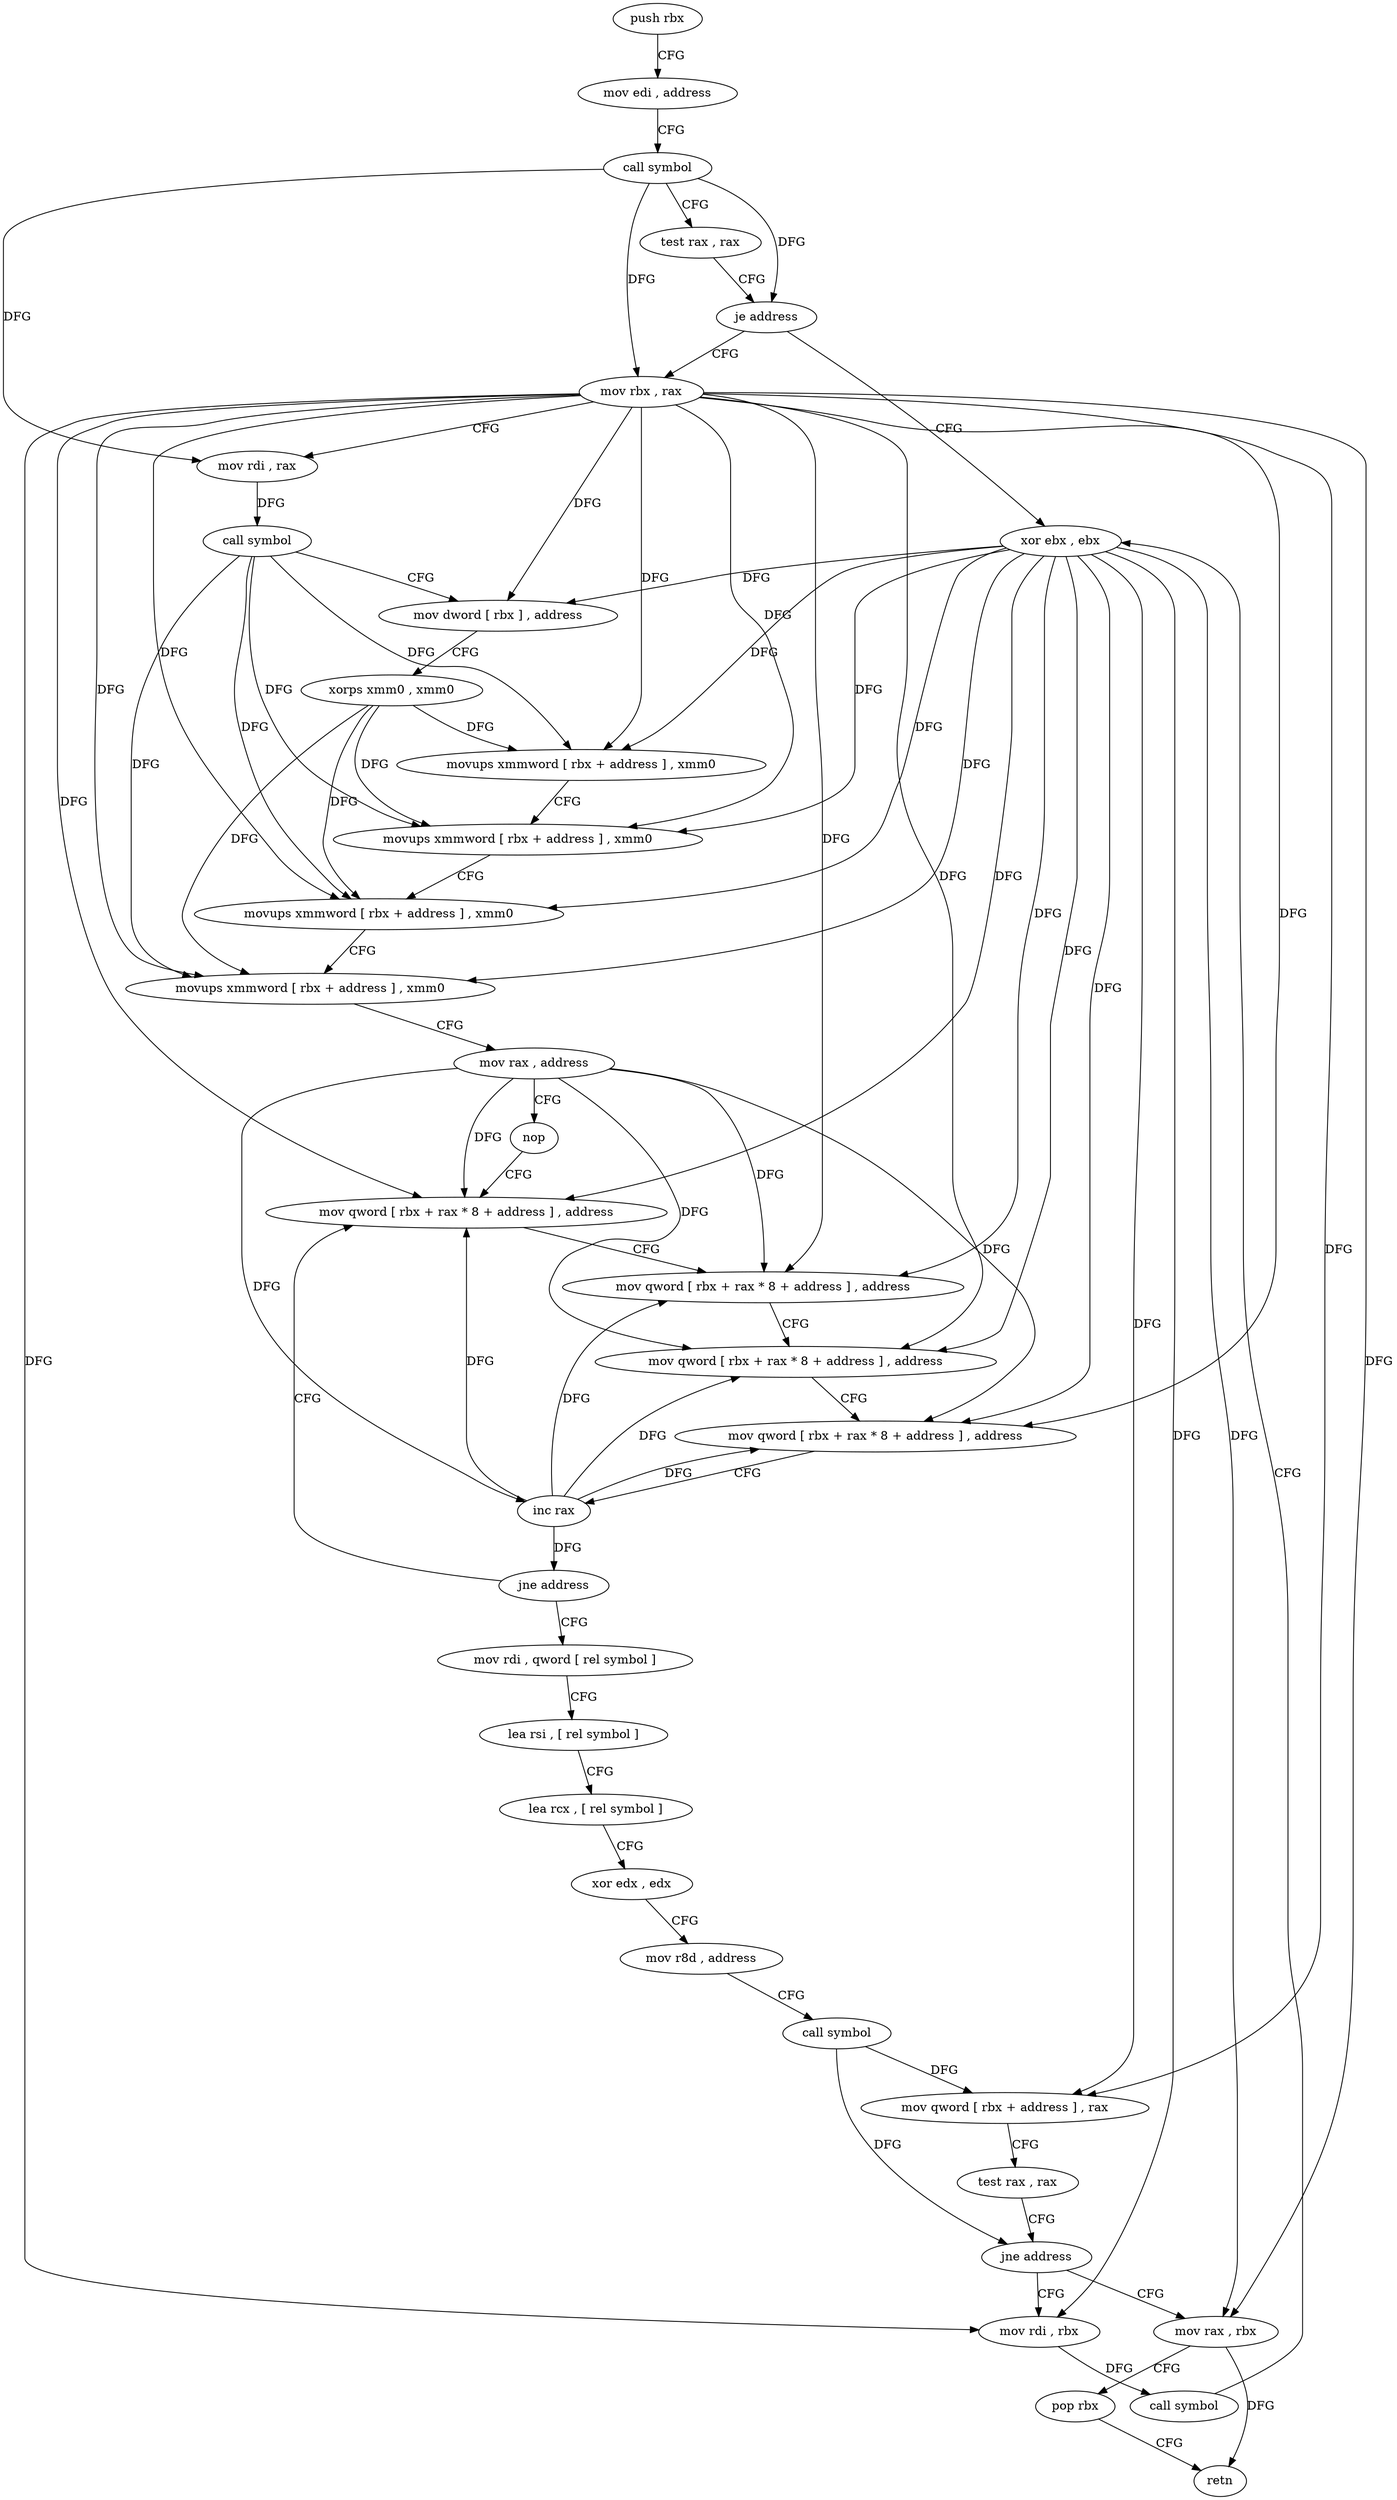 digraph "func" {
"73520" [label = "push rbx" ]
"73521" [label = "mov edi , address" ]
"73526" [label = "call symbol" ]
"73531" [label = "test rax , rax" ]
"73534" [label = "je address" ]
"73688" [label = "xor ebx , ebx" ]
"73540" [label = "mov rbx , rax" ]
"73690" [label = "mov rax , rbx" ]
"73543" [label = "mov rdi , rax" ]
"73546" [label = "call symbol" ]
"73551" [label = "mov dword [ rbx ] , address" ]
"73557" [label = "xorps xmm0 , xmm0" ]
"73560" [label = "movups xmmword [ rbx + address ] , xmm0" ]
"73564" [label = "movups xmmword [ rbx + address ] , xmm0" ]
"73568" [label = "movups xmmword [ rbx + address ] , xmm0" ]
"73572" [label = "movups xmmword [ rbx + address ] , xmm0" ]
"73576" [label = "mov rax , address" ]
"73583" [label = "nop" ]
"73584" [label = "mov qword [ rbx + rax * 8 + address ] , address" ]
"73596" [label = "mov qword [ rbx + rax * 8 + address ] , address" ]
"73605" [label = "mov qword [ rbx + rax * 8 + address ] , address" ]
"73617" [label = "mov qword [ rbx + rax * 8 + address ] , address" ]
"73629" [label = "inc rax" ]
"73632" [label = "jne address" ]
"73634" [label = "mov rdi , qword [ rel symbol ]" ]
"73641" [label = "lea rsi , [ rel symbol ]" ]
"73648" [label = "lea rcx , [ rel symbol ]" ]
"73655" [label = "xor edx , edx" ]
"73657" [label = "mov r8d , address" ]
"73663" [label = "call symbol" ]
"73668" [label = "mov qword [ rbx + address ] , rax" ]
"73675" [label = "test rax , rax" ]
"73678" [label = "jne address" ]
"73680" [label = "mov rdi , rbx" ]
"73693" [label = "pop rbx" ]
"73694" [label = "retn" ]
"73683" [label = "call symbol" ]
"73520" -> "73521" [ label = "CFG" ]
"73521" -> "73526" [ label = "CFG" ]
"73526" -> "73531" [ label = "CFG" ]
"73526" -> "73534" [ label = "DFG" ]
"73526" -> "73540" [ label = "DFG" ]
"73526" -> "73543" [ label = "DFG" ]
"73531" -> "73534" [ label = "CFG" ]
"73534" -> "73688" [ label = "CFG" ]
"73534" -> "73540" [ label = "CFG" ]
"73688" -> "73690" [ label = "DFG" ]
"73688" -> "73551" [ label = "DFG" ]
"73688" -> "73560" [ label = "DFG" ]
"73688" -> "73564" [ label = "DFG" ]
"73688" -> "73568" [ label = "DFG" ]
"73688" -> "73572" [ label = "DFG" ]
"73688" -> "73584" [ label = "DFG" ]
"73688" -> "73596" [ label = "DFG" ]
"73688" -> "73605" [ label = "DFG" ]
"73688" -> "73617" [ label = "DFG" ]
"73688" -> "73668" [ label = "DFG" ]
"73688" -> "73680" [ label = "DFG" ]
"73540" -> "73543" [ label = "CFG" ]
"73540" -> "73551" [ label = "DFG" ]
"73540" -> "73560" [ label = "DFG" ]
"73540" -> "73564" [ label = "DFG" ]
"73540" -> "73568" [ label = "DFG" ]
"73540" -> "73572" [ label = "DFG" ]
"73540" -> "73690" [ label = "DFG" ]
"73540" -> "73584" [ label = "DFG" ]
"73540" -> "73596" [ label = "DFG" ]
"73540" -> "73605" [ label = "DFG" ]
"73540" -> "73617" [ label = "DFG" ]
"73540" -> "73668" [ label = "DFG" ]
"73540" -> "73680" [ label = "DFG" ]
"73690" -> "73693" [ label = "CFG" ]
"73690" -> "73694" [ label = "DFG" ]
"73543" -> "73546" [ label = "DFG" ]
"73546" -> "73551" [ label = "CFG" ]
"73546" -> "73560" [ label = "DFG" ]
"73546" -> "73564" [ label = "DFG" ]
"73546" -> "73568" [ label = "DFG" ]
"73546" -> "73572" [ label = "DFG" ]
"73551" -> "73557" [ label = "CFG" ]
"73557" -> "73560" [ label = "DFG" ]
"73557" -> "73564" [ label = "DFG" ]
"73557" -> "73568" [ label = "DFG" ]
"73557" -> "73572" [ label = "DFG" ]
"73560" -> "73564" [ label = "CFG" ]
"73564" -> "73568" [ label = "CFG" ]
"73568" -> "73572" [ label = "CFG" ]
"73572" -> "73576" [ label = "CFG" ]
"73576" -> "73583" [ label = "CFG" ]
"73576" -> "73584" [ label = "DFG" ]
"73576" -> "73596" [ label = "DFG" ]
"73576" -> "73605" [ label = "DFG" ]
"73576" -> "73617" [ label = "DFG" ]
"73576" -> "73629" [ label = "DFG" ]
"73583" -> "73584" [ label = "CFG" ]
"73584" -> "73596" [ label = "CFG" ]
"73596" -> "73605" [ label = "CFG" ]
"73605" -> "73617" [ label = "CFG" ]
"73617" -> "73629" [ label = "CFG" ]
"73629" -> "73632" [ label = "DFG" ]
"73629" -> "73584" [ label = "DFG" ]
"73629" -> "73596" [ label = "DFG" ]
"73629" -> "73605" [ label = "DFG" ]
"73629" -> "73617" [ label = "DFG" ]
"73632" -> "73584" [ label = "CFG" ]
"73632" -> "73634" [ label = "CFG" ]
"73634" -> "73641" [ label = "CFG" ]
"73641" -> "73648" [ label = "CFG" ]
"73648" -> "73655" [ label = "CFG" ]
"73655" -> "73657" [ label = "CFG" ]
"73657" -> "73663" [ label = "CFG" ]
"73663" -> "73668" [ label = "DFG" ]
"73663" -> "73678" [ label = "DFG" ]
"73668" -> "73675" [ label = "CFG" ]
"73675" -> "73678" [ label = "CFG" ]
"73678" -> "73690" [ label = "CFG" ]
"73678" -> "73680" [ label = "CFG" ]
"73680" -> "73683" [ label = "DFG" ]
"73693" -> "73694" [ label = "CFG" ]
"73683" -> "73688" [ label = "CFG" ]
}
